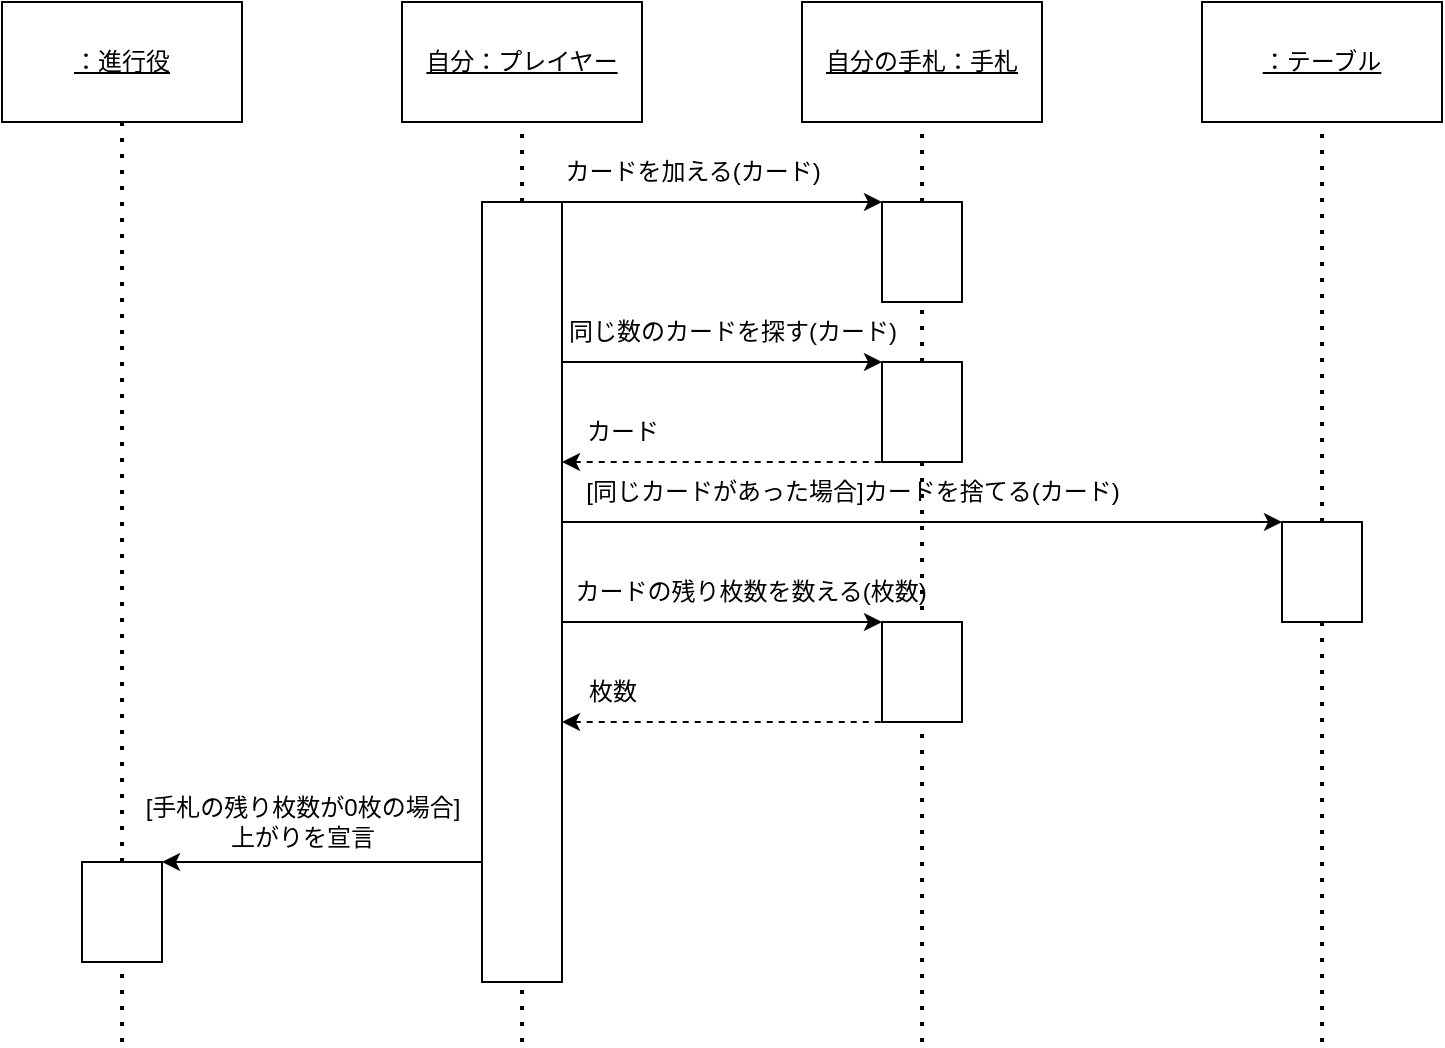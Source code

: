 <mxfile version="24.7.5">
  <diagram id="6m1PYr6HYUWK47SezZJd" name="ページ1">
    <mxGraphModel dx="1035" dy="551" grid="1" gridSize="10" guides="1" tooltips="1" connect="1" arrows="1" fold="1" page="1" pageScale="1" pageWidth="827" pageHeight="1169" math="0" shadow="0">
      <root>
        <mxCell id="0" />
        <mxCell id="1" parent="0" />
        <mxCell id="mZp3cFyCc_V3qMllNcmF-1" value="：進行役" style="rounded=0;whiteSpace=wrap;html=1;fontStyle=4" vertex="1" parent="1">
          <mxGeometry x="40" y="40" width="120" height="60" as="geometry" />
        </mxCell>
        <mxCell id="mZp3cFyCc_V3qMllNcmF-2" value="自分：プレイヤー" style="rounded=0;whiteSpace=wrap;html=1;fontStyle=4" vertex="1" parent="1">
          <mxGeometry x="240" y="40" width="120" height="60" as="geometry" />
        </mxCell>
        <mxCell id="mZp3cFyCc_V3qMllNcmF-3" value="自分の手札：手札" style="rounded=0;whiteSpace=wrap;html=1;fontStyle=4" vertex="1" parent="1">
          <mxGeometry x="440" y="40" width="120" height="60" as="geometry" />
        </mxCell>
        <mxCell id="mZp3cFyCc_V3qMllNcmF-4" value="：テーブル" style="rounded=0;whiteSpace=wrap;html=1;fontStyle=4" vertex="1" parent="1">
          <mxGeometry x="640" y="40" width="120" height="60" as="geometry" />
        </mxCell>
        <mxCell id="mZp3cFyCc_V3qMllNcmF-5" value="" style="endArrow=none;dashed=1;html=1;dashPattern=1 3;strokeWidth=2;rounded=0;" edge="1" parent="1" source="mZp3cFyCc_V3qMllNcmF-11" target="mZp3cFyCc_V3qMllNcmF-1">
          <mxGeometry width="50" height="50" relative="1" as="geometry">
            <mxPoint x="100" y="500" as="sourcePoint" />
            <mxPoint x="120" y="140" as="targetPoint" />
          </mxGeometry>
        </mxCell>
        <mxCell id="mZp3cFyCc_V3qMllNcmF-6" value="" style="endArrow=none;dashed=1;html=1;dashPattern=1 3;strokeWidth=2;rounded=0;" edge="1" parent="1" source="mZp3cFyCc_V3qMllNcmF-9" target="mZp3cFyCc_V3qMllNcmF-2">
          <mxGeometry width="50" height="50" relative="1" as="geometry">
            <mxPoint x="299.5" y="500" as="sourcePoint" />
            <mxPoint x="299.5" y="100" as="targetPoint" />
          </mxGeometry>
        </mxCell>
        <mxCell id="mZp3cFyCc_V3qMllNcmF-7" value="" style="endArrow=none;dashed=1;html=1;dashPattern=1 3;strokeWidth=2;rounded=0;" edge="1" parent="1" source="mZp3cFyCc_V3qMllNcmF-14" target="mZp3cFyCc_V3qMllNcmF-3">
          <mxGeometry width="50" height="50" relative="1" as="geometry">
            <mxPoint x="499.5" y="500" as="sourcePoint" />
            <mxPoint x="499.5" y="100" as="targetPoint" />
          </mxGeometry>
        </mxCell>
        <mxCell id="mZp3cFyCc_V3qMllNcmF-8" value="" style="endArrow=none;dashed=1;html=1;dashPattern=1 3;strokeWidth=2;rounded=0;" edge="1" parent="1" source="mZp3cFyCc_V3qMllNcmF-16" target="mZp3cFyCc_V3qMllNcmF-4">
          <mxGeometry width="50" height="50" relative="1" as="geometry">
            <mxPoint x="699.5" y="500" as="sourcePoint" />
            <mxPoint x="699.5" y="100" as="targetPoint" />
          </mxGeometry>
        </mxCell>
        <mxCell id="mZp3cFyCc_V3qMllNcmF-10" value="" style="endArrow=none;dashed=1;html=1;dashPattern=1 3;strokeWidth=2;rounded=0;" edge="1" parent="1" target="mZp3cFyCc_V3qMllNcmF-9">
          <mxGeometry width="50" height="50" relative="1" as="geometry">
            <mxPoint x="300" y="560" as="sourcePoint" />
            <mxPoint x="300" y="100" as="targetPoint" />
          </mxGeometry>
        </mxCell>
        <mxCell id="mZp3cFyCc_V3qMllNcmF-9" value="" style="rounded=0;whiteSpace=wrap;html=1;" vertex="1" parent="1">
          <mxGeometry x="280" y="140" width="40" height="390" as="geometry" />
        </mxCell>
        <mxCell id="mZp3cFyCc_V3qMllNcmF-12" value="" style="endArrow=none;dashed=1;html=1;dashPattern=1 3;strokeWidth=2;rounded=0;endFill=0;startArrow=none;startFill=0;" edge="1" parent="1" target="mZp3cFyCc_V3qMllNcmF-11">
          <mxGeometry width="50" height="50" relative="1" as="geometry">
            <mxPoint x="100" y="560" as="sourcePoint" />
            <mxPoint x="100" y="100" as="targetPoint" />
          </mxGeometry>
        </mxCell>
        <mxCell id="mZp3cFyCc_V3qMllNcmF-11" value="" style="rounded=0;whiteSpace=wrap;html=1;" vertex="1" parent="1">
          <mxGeometry x="80" y="470" width="40" height="50" as="geometry" />
        </mxCell>
        <mxCell id="mZp3cFyCc_V3qMllNcmF-13" value="" style="rounded=0;whiteSpace=wrap;html=1;" vertex="1" parent="1">
          <mxGeometry x="480" y="140" width="40" height="50" as="geometry" />
        </mxCell>
        <mxCell id="mZp3cFyCc_V3qMllNcmF-15" value="" style="endArrow=none;dashed=1;html=1;dashPattern=1 3;strokeWidth=2;rounded=0;" edge="1" parent="1" target="mZp3cFyCc_V3qMllNcmF-14">
          <mxGeometry width="50" height="50" relative="1" as="geometry">
            <mxPoint x="500" y="560" as="sourcePoint" />
            <mxPoint x="500" y="100" as="targetPoint" />
          </mxGeometry>
        </mxCell>
        <mxCell id="mZp3cFyCc_V3qMllNcmF-14" value="" style="rounded=0;whiteSpace=wrap;html=1;" vertex="1" parent="1">
          <mxGeometry x="480" y="220" width="40" height="50" as="geometry" />
        </mxCell>
        <mxCell id="mZp3cFyCc_V3qMllNcmF-17" value="" style="endArrow=none;dashed=1;html=1;dashPattern=1 3;strokeWidth=2;rounded=0;" edge="1" parent="1" target="mZp3cFyCc_V3qMllNcmF-16">
          <mxGeometry width="50" height="50" relative="1" as="geometry">
            <mxPoint x="700" y="560" as="sourcePoint" />
            <mxPoint x="700" y="100" as="targetPoint" />
          </mxGeometry>
        </mxCell>
        <mxCell id="mZp3cFyCc_V3qMllNcmF-16" value="" style="rounded=0;whiteSpace=wrap;html=1;" vertex="1" parent="1">
          <mxGeometry x="680" y="300" width="40" height="50" as="geometry" />
        </mxCell>
        <mxCell id="mZp3cFyCc_V3qMllNcmF-18" value="" style="rounded=0;whiteSpace=wrap;html=1;" vertex="1" parent="1">
          <mxGeometry x="480" y="350" width="40" height="50" as="geometry" />
        </mxCell>
        <mxCell id="mZp3cFyCc_V3qMllNcmF-19" value="" style="endArrow=classic;html=1;rounded=0;entryX=0;entryY=0;entryDx=0;entryDy=0;" edge="1" parent="1" target="mZp3cFyCc_V3qMllNcmF-13">
          <mxGeometry width="50" height="50" relative="1" as="geometry">
            <mxPoint x="320" y="140" as="sourcePoint" />
            <mxPoint x="370" y="90" as="targetPoint" />
          </mxGeometry>
        </mxCell>
        <mxCell id="mZp3cFyCc_V3qMllNcmF-20" value="" style="endArrow=classic;html=1;rounded=0;entryX=0;entryY=0;entryDx=0;entryDy=0;" edge="1" parent="1">
          <mxGeometry width="50" height="50" relative="1" as="geometry">
            <mxPoint x="320" y="220" as="sourcePoint" />
            <mxPoint x="480" y="220" as="targetPoint" />
          </mxGeometry>
        </mxCell>
        <mxCell id="mZp3cFyCc_V3qMllNcmF-21" value="" style="endArrow=classic;html=1;rounded=0;entryX=0;entryY=0;entryDx=0;entryDy=0;" edge="1" parent="1">
          <mxGeometry width="50" height="50" relative="1" as="geometry">
            <mxPoint x="320" y="350" as="sourcePoint" />
            <mxPoint x="480" y="350" as="targetPoint" />
          </mxGeometry>
        </mxCell>
        <mxCell id="mZp3cFyCc_V3qMllNcmF-22" value="" style="endArrow=classic;html=1;rounded=0;" edge="1" parent="1">
          <mxGeometry width="50" height="50" relative="1" as="geometry">
            <mxPoint x="320" y="300" as="sourcePoint" />
            <mxPoint x="680" y="300" as="targetPoint" />
          </mxGeometry>
        </mxCell>
        <mxCell id="mZp3cFyCc_V3qMllNcmF-23" value="" style="endArrow=none;html=1;rounded=0;entryX=0;entryY=0;entryDx=0;entryDy=0;endFill=0;startArrow=classic;startFill=1;" edge="1" parent="1">
          <mxGeometry width="50" height="50" relative="1" as="geometry">
            <mxPoint x="120" y="470" as="sourcePoint" />
            <mxPoint x="280" y="470" as="targetPoint" />
          </mxGeometry>
        </mxCell>
        <mxCell id="mZp3cFyCc_V3qMllNcmF-24" value="" style="endArrow=none;html=1;rounded=0;entryX=0;entryY=0;entryDx=0;entryDy=0;dashed=1;startArrow=classic;startFill=1;endFill=0;" edge="1" parent="1">
          <mxGeometry width="50" height="50" relative="1" as="geometry">
            <mxPoint x="320" y="400" as="sourcePoint" />
            <mxPoint x="480" y="400" as="targetPoint" />
          </mxGeometry>
        </mxCell>
        <mxCell id="mZp3cFyCc_V3qMllNcmF-26" value="" style="endArrow=none;html=1;rounded=0;entryX=0;entryY=0;entryDx=0;entryDy=0;dashed=1;startArrow=classic;startFill=1;endFill=0;" edge="1" parent="1">
          <mxGeometry width="50" height="50" relative="1" as="geometry">
            <mxPoint x="320" y="270" as="sourcePoint" />
            <mxPoint x="480" y="270" as="targetPoint" />
          </mxGeometry>
        </mxCell>
        <mxCell id="mZp3cFyCc_V3qMllNcmF-27" value="カードを加える(カード)" style="text;html=1;align=center;verticalAlign=middle;resizable=0;points=[];autosize=1;strokeColor=none;fillColor=none;" vertex="1" parent="1">
          <mxGeometry x="310" y="110" width="150" height="30" as="geometry" />
        </mxCell>
        <mxCell id="mZp3cFyCc_V3qMllNcmF-28" value="同じ数のカードを探す(カード)" style="text;html=1;align=center;verticalAlign=middle;resizable=0;points=[];autosize=1;strokeColor=none;fillColor=none;" vertex="1" parent="1">
          <mxGeometry x="310" y="190" width="190" height="30" as="geometry" />
        </mxCell>
        <mxCell id="mZp3cFyCc_V3qMllNcmF-29" value="カード" style="text;html=1;align=center;verticalAlign=middle;resizable=0;points=[];autosize=1;strokeColor=none;fillColor=none;" vertex="1" parent="1">
          <mxGeometry x="320" y="240" width="60" height="30" as="geometry" />
        </mxCell>
        <mxCell id="mZp3cFyCc_V3qMllNcmF-30" value="[同じカードがあった場合]カードを捨てる(カード)" style="text;html=1;align=center;verticalAlign=middle;resizable=0;points=[];autosize=1;strokeColor=none;fillColor=none;" vertex="1" parent="1">
          <mxGeometry x="320" y="270" width="290" height="30" as="geometry" />
        </mxCell>
        <mxCell id="mZp3cFyCc_V3qMllNcmF-31" value="カードの残り枚数を数える(枚数)" style="text;html=1;align=center;verticalAlign=middle;resizable=0;points=[];autosize=1;strokeColor=none;fillColor=none;" vertex="1" parent="1">
          <mxGeometry x="314" y="320" width="200" height="30" as="geometry" />
        </mxCell>
        <mxCell id="mZp3cFyCc_V3qMllNcmF-32" value="枚数" style="text;html=1;align=center;verticalAlign=middle;resizable=0;points=[];autosize=1;strokeColor=none;fillColor=none;" vertex="1" parent="1">
          <mxGeometry x="320" y="370" width="50" height="30" as="geometry" />
        </mxCell>
        <mxCell id="mZp3cFyCc_V3qMllNcmF-33" value="[手札の残り枚数が0枚の場合]&lt;div&gt;上がりを宣言&lt;/div&gt;" style="text;html=1;align=center;verticalAlign=middle;resizable=0;points=[];autosize=1;strokeColor=none;fillColor=none;" vertex="1" parent="1">
          <mxGeometry x="100" y="430" width="180" height="40" as="geometry" />
        </mxCell>
      </root>
    </mxGraphModel>
  </diagram>
</mxfile>
